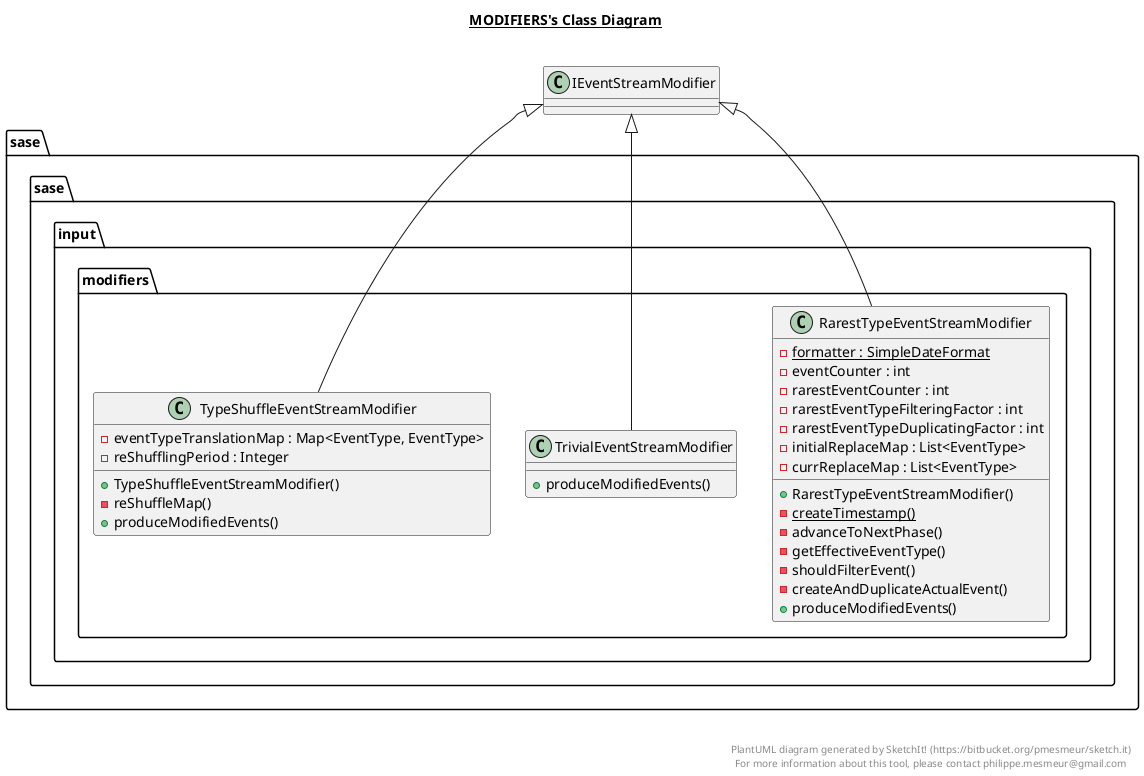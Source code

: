 @startuml

title __MODIFIERS's Class Diagram__\n

  package sase.sase.input {
    package sase.sase.input.modifiers {
      class RarestTypeEventStreamModifier {
          {static} - formatter : SimpleDateFormat
          - eventCounter : int
          - rarestEventCounter : int
          - rarestEventTypeFilteringFactor : int
          - rarestEventTypeDuplicatingFactor : int
          - initialReplaceMap : List<EventType>
          - currReplaceMap : List<EventType>
          + RarestTypeEventStreamModifier()
          {static} - createTimestamp()
          - advanceToNextPhase()
          - getEffectiveEventType()
          - shouldFilterEvent()
          - createAndDuplicateActualEvent()
          + produceModifiedEvents()
      }
    }
  }
  

  package sase.sase.input {
    package sase.sase.input.modifiers {
      class TrivialEventStreamModifier {
          + produceModifiedEvents()
      }
    }
  }
  

  package sase.sase.input {
    package sase.sase.input.modifiers {
      class TypeShuffleEventStreamModifier {
          - eventTypeTranslationMap : Map<EventType, EventType>
          - reShufflingPeriod : Integer
          + TypeShuffleEventStreamModifier()
          - reShuffleMap()
          + produceModifiedEvents()
      }
    }
  }
  

  RarestTypeEventStreamModifier -up-|> IEventStreamModifier
  TrivialEventStreamModifier -up-|> IEventStreamModifier
  TypeShuffleEventStreamModifier -up-|> IEventStreamModifier


right footer


PlantUML diagram generated by SketchIt! (https://bitbucket.org/pmesmeur/sketch.it)
For more information about this tool, please contact philippe.mesmeur@gmail.com
endfooter

@enduml
